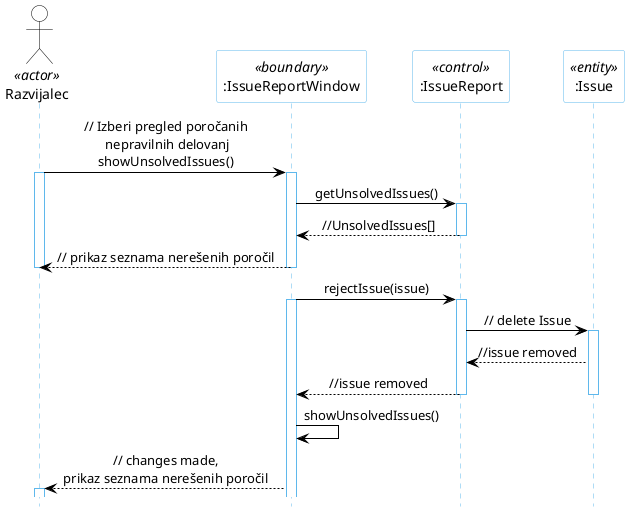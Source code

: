 @startuml urejanjeSeznamaOpravil
hide footbox

skinparam backgroundcolor transparent
skinparam defaultTextAlignment center
skinparam actorBorderColor black
skinparam actorBackgroundColor white
skinparam arrowColor black  
skinparam sequenceLifeLineBorderColor #5FB8EC
skinparam sequenceParticipantBorderColor #5FB8EC
skinparam sequenceParticipantBackgroundColor white

actor "Razvijalec" as dev<<actor>>
participant ":IssueReportWindow" as Vmesnik <<boundary>>
participant ":IssueReport" as report <<control>>
participant ":Issue" as issue <<entity>>

dev -> Vmesnik: // Izberi pregled poročanih\n nepravilnih delovanj\nshowUnsolvedIssues()
activate dev
activate Vmesnik

Vmesnik -> report: getUnsolvedIssues()
activate report

Vmesnik <-- report: //UnsolvedIssues[]
deactivate report
dev <-- Vmesnik: // prikaz seznama nerešenih poročil
deactivate Vmesnik
deactivate dev


Vmesnik -> report: rejectIssue(issue)
activate Vmesnik
activate report
report -> issue:// delete Issue
activate issue
report <-- issue: //issue removed
Vmesnik <-- report: //issue removed
deactivate report
deactivate issue

Vmesnik -> Vmesnik: showUnsolvedIssues()
dev <-- Vmesnik: // changes made,\nprikaz seznama nerešenih poročil
activate dev
''tale je alternativni tok
